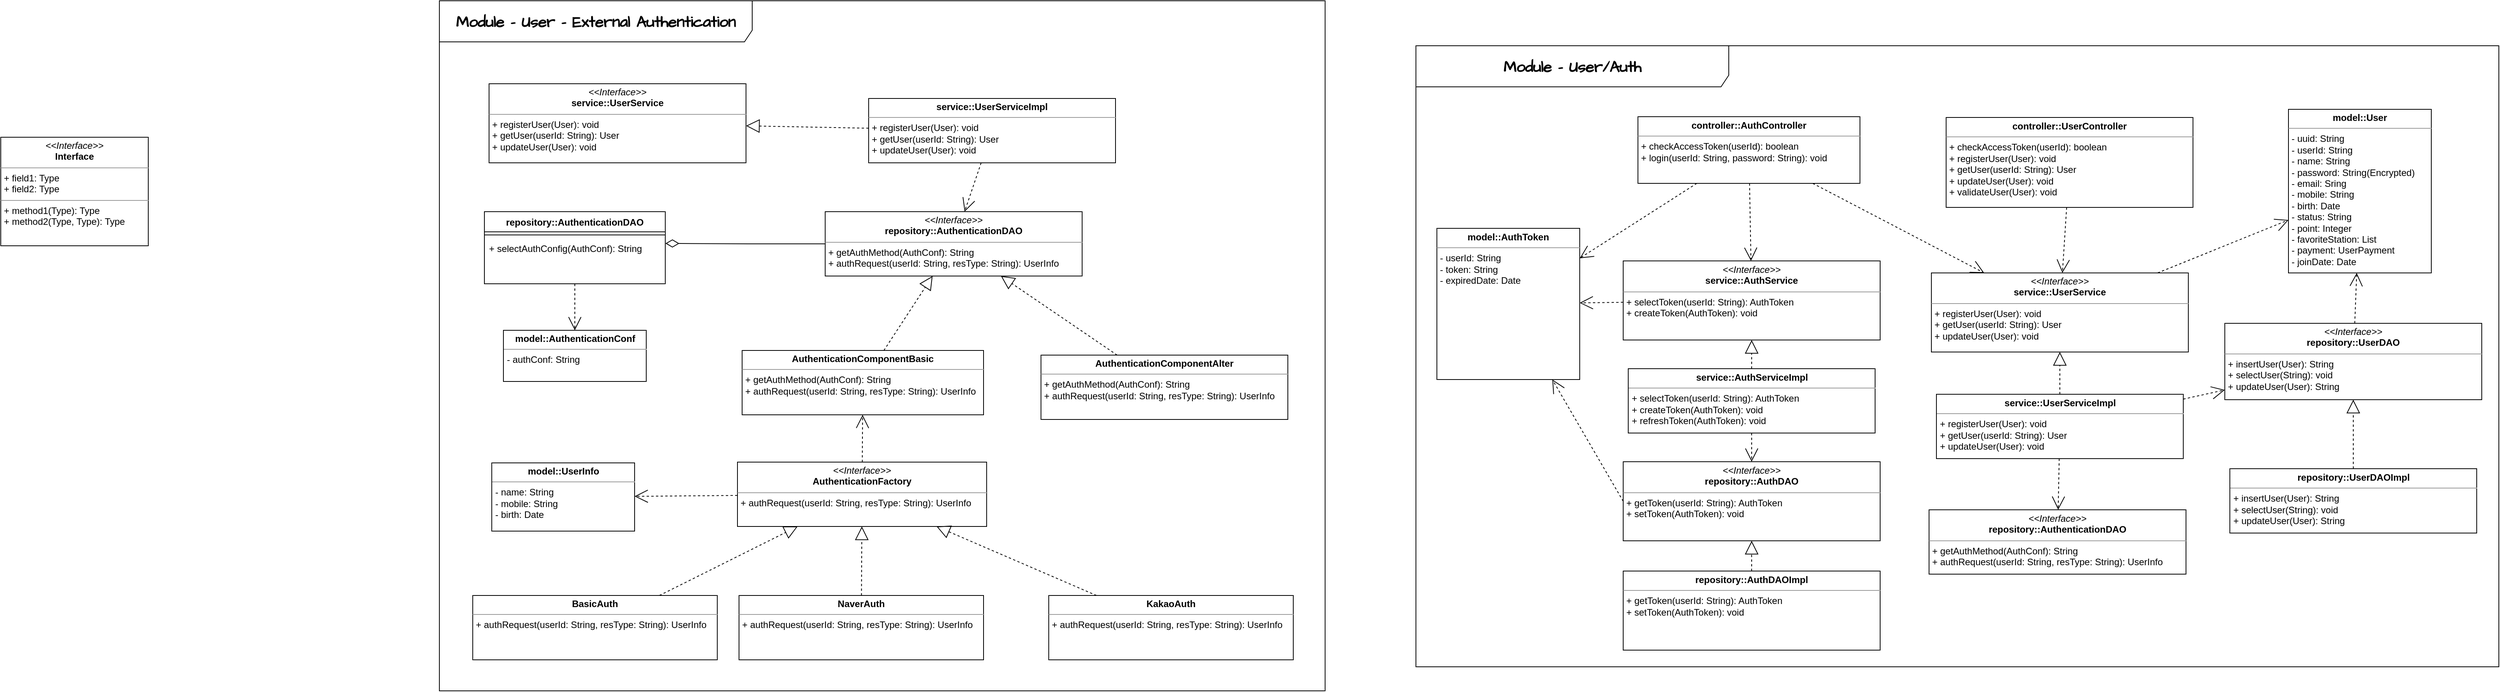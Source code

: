 <mxfile version="21.6.9" type="github">
  <diagram id="C5RBs43oDa-KdzZeNtuy" name="Page-1">
    <mxGraphModel dx="3048" dy="1253" grid="0" gridSize="10" guides="1" tooltips="1" connect="1" arrows="1" fold="1" page="0" pageScale="1" pageWidth="827" pageHeight="1169" math="0" shadow="0">
      <root>
        <mxCell id="WIyWlLk6GJQsqaUBKTNV-0" />
        <mxCell id="WIyWlLk6GJQsqaUBKTNV-1" parent="WIyWlLk6GJQsqaUBKTNV-0" />
        <mxCell id="cEWDLRG8A2N4lx9idrx_-8" style="rounded=0;hachureGap=4;orthogonalLoop=1;jettySize=auto;html=1;exitX=0.5;exitY=1;exitDx=0;exitDy=0;entryX=0.5;entryY=0;entryDx=0;entryDy=0;fontFamily=Architects Daughter;fontSource=https%3A%2F%2Ffonts.googleapis.com%2Fcss%3Ffamily%3DArchitects%2BDaughter;fontSize=16;labelBackgroundColor=none;fontColor=default;dashed=1;endArrow=open;endFill=0;endSize=15;" parent="WIyWlLk6GJQsqaUBKTNV-1" source="zkfFHV4jXpPFQw0GAbJ--6" target="cEWDLRG8A2N4lx9idrx_-15" edge="1">
          <mxGeometry relative="1" as="geometry">
            <mxPoint x="268" y="760" as="targetPoint" />
          </mxGeometry>
        </mxCell>
        <mxCell id="zkfFHV4jXpPFQw0GAbJ--6" value="repository::AuthenticationDAO" style="swimlane;fontStyle=1;align=center;verticalAlign=top;childLayout=stackLayout;horizontal=1;startSize=26;horizontalStack=0;resizeParent=1;resizeLast=0;collapsible=1;marginBottom=0;rounded=0;shadow=0;strokeWidth=1;labelBackgroundColor=none;" parent="WIyWlLk6GJQsqaUBKTNV-1" vertex="1">
          <mxGeometry x="162" y="604" width="233" height="93" as="geometry">
            <mxRectangle x="130" y="380" width="160" height="26" as="alternateBounds" />
          </mxGeometry>
        </mxCell>
        <mxCell id="zkfFHV4jXpPFQw0GAbJ--9" value="" style="line;html=1;strokeWidth=1;align=left;verticalAlign=middle;spacingTop=-1;spacingLeft=3;spacingRight=3;rotatable=0;labelPosition=right;points=[];portConstraint=eastwest;labelBackgroundColor=none;rounded=0;" parent="zkfFHV4jXpPFQw0GAbJ--6" vertex="1">
          <mxGeometry y="26" width="233" height="8" as="geometry" />
        </mxCell>
        <mxCell id="zkfFHV4jXpPFQw0GAbJ--10" value="+ selectAuthConfig(AuthConf): String" style="text;align=left;verticalAlign=top;spacingLeft=4;spacingRight=4;overflow=hidden;rotatable=0;points=[[0,0.5],[1,0.5]];portConstraint=eastwest;fontStyle=0;labelBackgroundColor=none;rounded=0;" parent="zkfFHV4jXpPFQw0GAbJ--6" vertex="1">
          <mxGeometry y="34" width="233" height="26" as="geometry" />
        </mxCell>
        <mxCell id="cEWDLRG8A2N4lx9idrx_-0" value="&lt;b&gt;Module - User - External Authentication&lt;/b&gt;" style="shape=umlFrame;whiteSpace=wrap;html=1;pointerEvents=0;hachureGap=4;fontFamily=Architects Daughter;fontSource=https%3A%2F%2Ffonts.googleapis.com%2Fcss%3Ffamily%3DArchitects%2BDaughter;fontSize=20;width=403;height=53;labelBackgroundColor=none;rounded=0;" parent="WIyWlLk6GJQsqaUBKTNV-1" vertex="1">
          <mxGeometry x="104" y="332" width="1141" height="890" as="geometry" />
        </mxCell>
        <mxCell id="cEWDLRG8A2N4lx9idrx_-12" value="&lt;p style=&quot;margin:0px;margin-top:4px;text-align:center;&quot;&gt;&lt;i&gt;&amp;lt;&amp;lt;Interface&amp;gt;&amp;gt;&lt;/i&gt;&lt;br/&gt;&lt;b&gt;Interface&lt;/b&gt;&lt;/p&gt;&lt;hr size=&quot;1&quot;/&gt;&lt;p style=&quot;margin:0px;margin-left:4px;&quot;&gt;+ field1: Type&lt;br/&gt;+ field2: Type&lt;/p&gt;&lt;hr size=&quot;1&quot;/&gt;&lt;p style=&quot;margin:0px;margin-left:4px;&quot;&gt;+ method1(Type): Type&lt;br/&gt;+ method2(Type, Type): Type&lt;/p&gt;" style="verticalAlign=top;align=left;overflow=fill;fontSize=12;fontFamily=Helvetica;html=1;whiteSpace=wrap;" parent="WIyWlLk6GJQsqaUBKTNV-1" vertex="1">
          <mxGeometry x="-461" y="508" width="190" height="140" as="geometry" />
        </mxCell>
        <mxCell id="cEWDLRG8A2N4lx9idrx_-16" style="edgeStyle=orthogonalEdgeStyle;rounded=0;orthogonalLoop=1;jettySize=auto;html=1;entryX=1.001;entryY=0.268;entryDx=0;entryDy=0;entryPerimeter=0;endArrow=diamondThin;endFill=0;endSize=15;" parent="WIyWlLk6GJQsqaUBKTNV-1" source="cEWDLRG8A2N4lx9idrx_-13" target="zkfFHV4jXpPFQw0GAbJ--10" edge="1">
          <mxGeometry relative="1" as="geometry" />
        </mxCell>
        <mxCell id="cEWDLRG8A2N4lx9idrx_-13" value="&lt;p style=&quot;margin:0px;margin-top:4px;text-align:center;&quot;&gt;&lt;i&gt;&amp;lt;&amp;lt;Interface&amp;gt;&amp;gt;&lt;/i&gt;&lt;br&gt;&lt;b style=&quot;background-color: initial;&quot;&gt;repository::AuthenticationDAO&lt;/b&gt;&lt;/p&gt;&lt;p style=&quot;margin:0px;margin-top:4px;text-align:center;&quot;&gt;&lt;/p&gt;&lt;hr size=&quot;1&quot;&gt;&lt;p style=&quot;margin:0px;margin-left:4px;&quot;&gt;+ getAuthMethod(AuthConf): String&lt;br&gt;&lt;/p&gt;&lt;p style=&quot;margin:0px;margin-left:4px;&quot;&gt;+ authRequest(userId: String, resType: String): UserInfo&lt;/p&gt;&lt;p style=&quot;margin:0px;margin-left:4px;&quot;&gt;&lt;br&gt;&lt;/p&gt;" style="verticalAlign=top;align=left;overflow=fill;fontSize=12;fontFamily=Helvetica;html=1;whiteSpace=wrap;" parent="WIyWlLk6GJQsqaUBKTNV-1" vertex="1">
          <mxGeometry x="601" y="604" width="331" height="83" as="geometry" />
        </mxCell>
        <mxCell id="cEWDLRG8A2N4lx9idrx_-15" value="&lt;p style=&quot;margin:0px;margin-top:4px;text-align:center;&quot;&gt;&lt;b style=&quot;background-color: initial;&quot;&gt;model::AuthenticationConf&lt;/b&gt;&lt;/p&gt;&lt;p style=&quot;margin:0px;margin-top:4px;text-align:center;&quot;&gt;&lt;/p&gt;&lt;hr size=&quot;1&quot;&gt;&lt;p style=&quot;margin:0px;margin-left:4px;&quot;&gt;- authConf: String&lt;/p&gt;" style="verticalAlign=top;align=left;overflow=fill;fontSize=12;fontFamily=Helvetica;html=1;whiteSpace=wrap;" parent="WIyWlLk6GJQsqaUBKTNV-1" vertex="1">
          <mxGeometry x="186.5" y="757" width="184" height="66" as="geometry" />
        </mxCell>
        <mxCell id="cEWDLRG8A2N4lx9idrx_-29" style="edgeStyle=none;shape=connector;rounded=0;hachureGap=4;orthogonalLoop=1;jettySize=auto;html=1;dashed=1;labelBackgroundColor=none;strokeColor=default;fontFamily=Architects Daughter;fontSource=https%3A%2F%2Ffonts.googleapis.com%2Fcss%3Ffamily%3DArchitects%2BDaughter;fontSize=16;fontColor=default;endArrow=block;endFill=0;endSize=15;" parent="WIyWlLk6GJQsqaUBKTNV-1" source="cEWDLRG8A2N4lx9idrx_-17" target="cEWDLRG8A2N4lx9idrx_-13" edge="1">
          <mxGeometry relative="1" as="geometry" />
        </mxCell>
        <mxCell id="cEWDLRG8A2N4lx9idrx_-17" value="&lt;p style=&quot;margin:0px;margin-top:4px;text-align:center;&quot;&gt;&lt;b style=&quot;background-color: initial;&quot;&gt;AuthenticationComponentBasic&lt;/b&gt;&lt;/p&gt;&lt;p style=&quot;margin:0px;margin-top:4px;text-align:center;&quot;&gt;&lt;/p&gt;&lt;hr size=&quot;1&quot;&gt;&lt;p style=&quot;margin:0px;margin-left:4px;&quot;&gt;+ getAuthMethod(AuthConf): String&lt;br&gt;&lt;/p&gt;&lt;p style=&quot;margin:0px;margin-left:4px;&quot;&gt;+ authRequest(userId: String, resType: String): UserInfo&lt;br&gt;&lt;/p&gt;&lt;p style=&quot;margin:0px;margin-left:4px;&quot;&gt;&lt;br&gt;&lt;/p&gt;" style="verticalAlign=top;align=left;overflow=fill;fontSize=12;fontFamily=Helvetica;html=1;whiteSpace=wrap;" parent="WIyWlLk6GJQsqaUBKTNV-1" vertex="1">
          <mxGeometry x="494" y="783" width="311" height="83" as="geometry" />
        </mxCell>
        <mxCell id="cEWDLRG8A2N4lx9idrx_-21" style="edgeStyle=none;shape=connector;rounded=0;hachureGap=4;orthogonalLoop=1;jettySize=auto;html=1;dashed=1;labelBackgroundColor=none;strokeColor=default;fontFamily=Architects Daughter;fontSource=https%3A%2F%2Ffonts.googleapis.com%2Fcss%3Ffamily%3DArchitects%2BDaughter;fontSize=16;fontColor=default;endArrow=block;endFill=0;endSize=15;" parent="WIyWlLk6GJQsqaUBKTNV-1" source="cEWDLRG8A2N4lx9idrx_-18" target="cEWDLRG8A2N4lx9idrx_-13" edge="1">
          <mxGeometry relative="1" as="geometry" />
        </mxCell>
        <mxCell id="cEWDLRG8A2N4lx9idrx_-18" value="&lt;p style=&quot;margin:0px;margin-top:4px;text-align:center;&quot;&gt;&lt;b style=&quot;background-color: initial;&quot;&gt;AuthenticationComponentAlter&lt;/b&gt;&lt;/p&gt;&lt;p style=&quot;margin:0px;margin-top:4px;text-align:center;&quot;&gt;&lt;/p&gt;&lt;hr size=&quot;1&quot;&gt;&lt;p style=&quot;margin:0px;margin-left:4px;&quot;&gt;+ getAuthMethod(AuthConf): String&lt;br&gt;&lt;/p&gt;&lt;p style=&quot;margin:0px;margin-left:4px;&quot;&gt;+ authRequest(userId: String, resType: String): UserInfo&lt;br&gt;&lt;/p&gt;&lt;p style=&quot;margin:0px;margin-left:4px;&quot;&gt;&lt;br&gt;&lt;/p&gt;" style="verticalAlign=top;align=left;overflow=fill;fontSize=12;fontFamily=Helvetica;html=1;whiteSpace=wrap;" parent="WIyWlLk6GJQsqaUBKTNV-1" vertex="1">
          <mxGeometry x="879" y="789" width="318" height="83" as="geometry" />
        </mxCell>
        <mxCell id="cEWDLRG8A2N4lx9idrx_-24" style="edgeStyle=none;shape=connector;rounded=0;hachureGap=4;orthogonalLoop=1;jettySize=auto;html=1;dashed=1;labelBackgroundColor=none;strokeColor=default;fontFamily=Architects Daughter;fontSource=https%3A%2F%2Ffonts.googleapis.com%2Fcss%3Ffamily%3DArchitects%2BDaughter;fontSize=16;fontColor=default;endArrow=open;endFill=0;endSize=15;" parent="WIyWlLk6GJQsqaUBKTNV-1" source="cEWDLRG8A2N4lx9idrx_-23" target="cEWDLRG8A2N4lx9idrx_-17" edge="1">
          <mxGeometry relative="1" as="geometry" />
        </mxCell>
        <mxCell id="cEWDLRG8A2N4lx9idrx_-39" style="edgeStyle=none;shape=connector;rounded=0;hachureGap=4;orthogonalLoop=1;jettySize=auto;html=1;dashed=1;labelBackgroundColor=none;strokeColor=default;fontFamily=Architects Daughter;fontSource=https%3A%2F%2Ffonts.googleapis.com%2Fcss%3Ffamily%3DArchitects%2BDaughter;fontSize=16;fontColor=default;endArrow=open;endFill=0;endSize=15;" parent="WIyWlLk6GJQsqaUBKTNV-1" source="cEWDLRG8A2N4lx9idrx_-23" target="cEWDLRG8A2N4lx9idrx_-38" edge="1">
          <mxGeometry relative="1" as="geometry" />
        </mxCell>
        <mxCell id="cEWDLRG8A2N4lx9idrx_-23" value="&lt;p style=&quot;margin:0px;margin-top:4px;text-align:center;&quot;&gt;&lt;i&gt;&amp;lt;&amp;lt;Interface&amp;gt;&amp;gt;&lt;/i&gt;&lt;br&gt;&lt;b style=&quot;background-color: initial;&quot;&gt;AuthenticationFactory&lt;/b&gt;&lt;/p&gt;&lt;p style=&quot;margin:0px;margin-top:4px;text-align:center;&quot;&gt;&lt;/p&gt;&lt;hr size=&quot;1&quot;&gt;&lt;p style=&quot;margin:0px;margin-left:4px;&quot;&gt;&lt;span style=&quot;background-color: initial;&quot;&gt;+ authRequest(userId: String, resType: String): UserInfo&lt;/span&gt;&lt;br&gt;&lt;/p&gt;" style="verticalAlign=top;align=left;overflow=fill;fontSize=12;fontFamily=Helvetica;html=1;whiteSpace=wrap;" parent="WIyWlLk6GJQsqaUBKTNV-1" vertex="1">
          <mxGeometry x="488" y="927" width="321" height="83" as="geometry" />
        </mxCell>
        <mxCell id="cEWDLRG8A2N4lx9idrx_-35" style="edgeStyle=none;shape=connector;rounded=0;hachureGap=4;orthogonalLoop=1;jettySize=auto;html=1;dashed=1;labelBackgroundColor=none;strokeColor=default;fontFamily=Architects Daughter;fontSource=https%3A%2F%2Ffonts.googleapis.com%2Fcss%3Ffamily%3DArchitects%2BDaughter;fontSize=16;fontColor=default;endArrow=block;endFill=0;endSize=15;" parent="WIyWlLk6GJQsqaUBKTNV-1" source="cEWDLRG8A2N4lx9idrx_-26" target="cEWDLRG8A2N4lx9idrx_-23" edge="1">
          <mxGeometry relative="1" as="geometry" />
        </mxCell>
        <mxCell id="cEWDLRG8A2N4lx9idrx_-26" value="&lt;p style=&quot;margin:0px;margin-top:4px;text-align:center;&quot;&gt;&lt;b style=&quot;background-color: initial;&quot;&gt;BasicAuth&lt;/b&gt;&lt;/p&gt;&lt;p style=&quot;margin:0px;margin-top:4px;text-align:center;&quot;&gt;&lt;/p&gt;&lt;hr size=&quot;1&quot;&gt;&lt;p style=&quot;margin:0px;margin-left:4px;&quot;&gt;+ authRequest(userId: String, resType: String): UserInfo&lt;br&gt;&lt;/p&gt;&lt;p style=&quot;margin:0px;margin-left:4px;&quot;&gt;&lt;br&gt;&lt;/p&gt;" style="verticalAlign=top;align=left;overflow=fill;fontSize=12;fontFamily=Helvetica;html=1;whiteSpace=wrap;" parent="WIyWlLk6GJQsqaUBKTNV-1" vertex="1">
          <mxGeometry x="147" y="1099" width="315" height="83" as="geometry" />
        </mxCell>
        <mxCell id="cEWDLRG8A2N4lx9idrx_-36" style="edgeStyle=none;shape=connector;rounded=0;hachureGap=4;orthogonalLoop=1;jettySize=auto;html=1;dashed=1;labelBackgroundColor=none;strokeColor=default;fontFamily=Architects Daughter;fontSource=https%3A%2F%2Ffonts.googleapis.com%2Fcss%3Ffamily%3DArchitects%2BDaughter;fontSize=16;fontColor=default;endArrow=block;endFill=0;endSize=15;" parent="WIyWlLk6GJQsqaUBKTNV-1" source="cEWDLRG8A2N4lx9idrx_-33" target="cEWDLRG8A2N4lx9idrx_-23" edge="1">
          <mxGeometry relative="1" as="geometry" />
        </mxCell>
        <mxCell id="cEWDLRG8A2N4lx9idrx_-33" value="&lt;p style=&quot;margin:0px;margin-top:4px;text-align:center;&quot;&gt;&lt;b style=&quot;background-color: initial;&quot;&gt;NaverAuth&lt;/b&gt;&lt;/p&gt;&lt;p style=&quot;margin:0px;margin-top:4px;text-align:center;&quot;&gt;&lt;/p&gt;&lt;hr size=&quot;1&quot;&gt;&lt;p style=&quot;margin:0px;margin-left:4px;&quot;&gt;+ authRequest(userId: String, resType: String): UserInfo&lt;br&gt;&lt;/p&gt;&lt;p style=&quot;margin:0px;margin-left:4px;&quot;&gt;&lt;br&gt;&lt;/p&gt;" style="verticalAlign=top;align=left;overflow=fill;fontSize=12;fontFamily=Helvetica;html=1;whiteSpace=wrap;" parent="WIyWlLk6GJQsqaUBKTNV-1" vertex="1">
          <mxGeometry x="490" y="1099" width="315" height="83" as="geometry" />
        </mxCell>
        <mxCell id="cEWDLRG8A2N4lx9idrx_-37" style="edgeStyle=none;shape=connector;rounded=0;hachureGap=4;orthogonalLoop=1;jettySize=auto;html=1;dashed=1;labelBackgroundColor=none;strokeColor=default;fontFamily=Architects Daughter;fontSource=https%3A%2F%2Ffonts.googleapis.com%2Fcss%3Ffamily%3DArchitects%2BDaughter;fontSize=16;fontColor=default;endArrow=block;endFill=0;endSize=15;" parent="WIyWlLk6GJQsqaUBKTNV-1" source="cEWDLRG8A2N4lx9idrx_-34" target="cEWDLRG8A2N4lx9idrx_-23" edge="1">
          <mxGeometry relative="1" as="geometry" />
        </mxCell>
        <mxCell id="cEWDLRG8A2N4lx9idrx_-34" value="&lt;p style=&quot;margin:0px;margin-top:4px;text-align:center;&quot;&gt;&lt;b style=&quot;background-color: initial;&quot;&gt;KakaoAuth&lt;/b&gt;&lt;/p&gt;&lt;p style=&quot;margin:0px;margin-top:4px;text-align:center;&quot;&gt;&lt;/p&gt;&lt;hr size=&quot;1&quot;&gt;&lt;p style=&quot;margin:0px;margin-left:4px;&quot;&gt;+ authRequest(userId: String, resType: String): UserInfo&lt;br&gt;&lt;/p&gt;&lt;p style=&quot;margin:0px;margin-left:4px;&quot;&gt;&lt;br&gt;&lt;/p&gt;" style="verticalAlign=top;align=left;overflow=fill;fontSize=12;fontFamily=Helvetica;html=1;whiteSpace=wrap;" parent="WIyWlLk6GJQsqaUBKTNV-1" vertex="1">
          <mxGeometry x="889" y="1099" width="315" height="83" as="geometry" />
        </mxCell>
        <mxCell id="cEWDLRG8A2N4lx9idrx_-38" value="&lt;p style=&quot;margin:0px;margin-top:4px;text-align:center;&quot;&gt;&lt;b style=&quot;background-color: initial;&quot;&gt;model::UserInfo&lt;/b&gt;&lt;/p&gt;&lt;p style=&quot;margin:0px;margin-top:4px;text-align:center;&quot;&gt;&lt;/p&gt;&lt;hr size=&quot;1&quot;&gt;&lt;p style=&quot;margin:0px;margin-left:4px;&quot;&gt;- name: String&lt;/p&gt;&lt;p style=&quot;margin:0px;margin-left:4px;&quot;&gt;- mobile: String&lt;/p&gt;&lt;p style=&quot;margin:0px;margin-left:4px;&quot;&gt;- birth: Date&lt;/p&gt;" style="verticalAlign=top;align=left;overflow=fill;fontSize=12;fontFamily=Helvetica;html=1;whiteSpace=wrap;" parent="WIyWlLk6GJQsqaUBKTNV-1" vertex="1">
          <mxGeometry x="171.5" y="928" width="184" height="88" as="geometry" />
        </mxCell>
        <mxCell id="cEWDLRG8A2N4lx9idrx_-43" style="edgeStyle=none;shape=connector;rounded=0;hachureGap=4;orthogonalLoop=1;jettySize=auto;html=1;dashed=1;labelBackgroundColor=none;strokeColor=default;fontFamily=Architects Daughter;fontSource=https%3A%2F%2Ffonts.googleapis.com%2Fcss%3Ffamily%3DArchitects%2BDaughter;fontSize=16;fontColor=default;endArrow=open;endFill=0;endSize=15;" parent="WIyWlLk6GJQsqaUBKTNV-1" source="cEWDLRG8A2N4lx9idrx_-40" target="cEWDLRG8A2N4lx9idrx_-13" edge="1">
          <mxGeometry relative="1" as="geometry" />
        </mxCell>
        <mxCell id="cEWDLRG8A2N4lx9idrx_-45" style="edgeStyle=none;shape=connector;rounded=0;hachureGap=4;orthogonalLoop=1;jettySize=auto;html=1;dashed=1;labelBackgroundColor=none;strokeColor=default;fontFamily=Architects Daughter;fontSource=https%3A%2F%2Ffonts.googleapis.com%2Fcss%3Ffamily%3DArchitects%2BDaughter;fontSize=16;fontColor=default;endArrow=block;endFill=0;endSize=15;" parent="WIyWlLk6GJQsqaUBKTNV-1" source="cEWDLRG8A2N4lx9idrx_-40" target="cEWDLRG8A2N4lx9idrx_-42" edge="1">
          <mxGeometry relative="1" as="geometry" />
        </mxCell>
        <mxCell id="cEWDLRG8A2N4lx9idrx_-40" value="&lt;p style=&quot;margin:0px;margin-top:4px;text-align:center;&quot;&gt;&lt;b style=&quot;background-color: initial;&quot;&gt;service::UserServiceImpl&lt;/b&gt;&lt;/p&gt;&lt;p style=&quot;margin:0px;margin-top:4px;text-align:center;&quot;&gt;&lt;/p&gt;&lt;hr size=&quot;1&quot;&gt;&lt;p style=&quot;margin:0px;margin-left:4px;&quot;&gt;+ registerUser(User): void&lt;/p&gt;&lt;p style=&quot;margin:0px;margin-left:4px;&quot;&gt;+ getUser(userId: String): User&lt;/p&gt;&lt;p style=&quot;margin:0px;margin-left:4px;&quot;&gt;+ updateUser(User): void&lt;/p&gt;&lt;p style=&quot;margin:0px;margin-left:4px;&quot;&gt;&lt;br&gt;&lt;/p&gt;" style="verticalAlign=top;align=left;overflow=fill;fontSize=12;fontFamily=Helvetica;html=1;whiteSpace=wrap;" parent="WIyWlLk6GJQsqaUBKTNV-1" vertex="1">
          <mxGeometry x="657" y="458" width="318" height="83" as="geometry" />
        </mxCell>
        <mxCell id="cEWDLRG8A2N4lx9idrx_-42" value="&lt;p style=&quot;margin:0px;margin-top:4px;text-align:center;&quot;&gt;&lt;i&gt;&amp;lt;&amp;lt;Interface&amp;gt;&amp;gt;&lt;/i&gt;&lt;br&gt;&lt;b style=&quot;background-color: initial;&quot;&gt;service::UserService&lt;/b&gt;&lt;/p&gt;&lt;p style=&quot;margin:0px;margin-top:4px;text-align:center;&quot;&gt;&lt;/p&gt;&lt;hr size=&quot;1&quot;&gt;&lt;p style=&quot;margin:0px;margin-left:4px;&quot;&gt;+ registerUser(User): void&lt;br&gt;&lt;/p&gt;&lt;p style=&quot;margin:0px;margin-left:4px;&quot;&gt;+ getUser(userId: String): User&lt;/p&gt;&lt;p style=&quot;margin:0px;margin-left:4px;&quot;&gt;+ updateUser(User): void&lt;/p&gt;" style="verticalAlign=top;align=left;overflow=fill;fontSize=12;fontFamily=Helvetica;html=1;whiteSpace=wrap;" parent="WIyWlLk6GJQsqaUBKTNV-1" vertex="1">
          <mxGeometry x="168" y="439" width="331" height="102" as="geometry" />
        </mxCell>
        <mxCell id="cEWDLRG8A2N4lx9idrx_-50" value="&lt;b&gt;Module - User/Auth&lt;/b&gt;" style="shape=umlFrame;whiteSpace=wrap;html=1;pointerEvents=0;hachureGap=4;fontFamily=Architects Daughter;fontSource=https%3A%2F%2Ffonts.googleapis.com%2Fcss%3Ffamily%3DArchitects%2BDaughter;fontSize=20;width=403;height=53;labelBackgroundColor=none;rounded=0;" parent="WIyWlLk6GJQsqaUBKTNV-1" vertex="1">
          <mxGeometry x="1362" y="390" width="1395" height="801" as="geometry" />
        </mxCell>
        <mxCell id="cEWDLRG8A2N4lx9idrx_-52" value="&lt;p style=&quot;margin:0px;margin-top:4px;text-align:center;&quot;&gt;&lt;i&gt;&amp;lt;&amp;lt;Interface&amp;gt;&amp;gt;&lt;/i&gt;&lt;br&gt;&lt;b style=&quot;background-color: initial;&quot;&gt;repository::AuthenticationDAO&lt;/b&gt;&lt;/p&gt;&lt;p style=&quot;margin:0px;margin-top:4px;text-align:center;&quot;&gt;&lt;/p&gt;&lt;hr size=&quot;1&quot;&gt;&lt;p style=&quot;margin:0px;margin-left:4px;&quot;&gt;+ getAuthMethod(AuthConf): String&lt;br&gt;&lt;/p&gt;&lt;p style=&quot;margin:0px;margin-left:4px;&quot;&gt;+ authRequest(userId: String, resType: String): UserInfo&lt;/p&gt;&lt;p style=&quot;margin:0px;margin-left:4px;&quot;&gt;&lt;br&gt;&lt;/p&gt;" style="verticalAlign=top;align=left;overflow=fill;fontSize=12;fontFamily=Helvetica;html=1;whiteSpace=wrap;" parent="WIyWlLk6GJQsqaUBKTNV-1" vertex="1">
          <mxGeometry x="2023" y="988.5" width="331" height="83" as="geometry" />
        </mxCell>
        <mxCell id="cEWDLRG8A2N4lx9idrx_-68" style="edgeStyle=none;shape=connector;rounded=0;hachureGap=4;orthogonalLoop=1;jettySize=auto;html=1;dashed=1;labelBackgroundColor=none;strokeColor=default;fontFamily=Architects Daughter;fontSource=https%3A%2F%2Ffonts.googleapis.com%2Fcss%3Ffamily%3DArchitects%2BDaughter;fontSize=16;fontColor=default;endArrow=open;endFill=0;endSize=15;" parent="WIyWlLk6GJQsqaUBKTNV-1" source="cEWDLRG8A2N4lx9idrx_-70" target="cEWDLRG8A2N4lx9idrx_-52" edge="1">
          <mxGeometry relative="1" as="geometry" />
        </mxCell>
        <mxCell id="cEWDLRG8A2N4lx9idrx_-69" style="edgeStyle=none;shape=connector;rounded=0;hachureGap=4;orthogonalLoop=1;jettySize=auto;html=1;dashed=1;labelBackgroundColor=none;strokeColor=default;fontFamily=Architects Daughter;fontSource=https%3A%2F%2Ffonts.googleapis.com%2Fcss%3Ffamily%3DArchitects%2BDaughter;fontSize=16;fontColor=default;endArrow=block;endFill=0;endSize=15;" parent="WIyWlLk6GJQsqaUBKTNV-1" source="cEWDLRG8A2N4lx9idrx_-70" target="cEWDLRG8A2N4lx9idrx_-71" edge="1">
          <mxGeometry relative="1" as="geometry" />
        </mxCell>
        <mxCell id="cEWDLRG8A2N4lx9idrx_-79" style="edgeStyle=none;shape=connector;rounded=0;hachureGap=4;orthogonalLoop=1;jettySize=auto;html=1;dashed=1;labelBackgroundColor=none;strokeColor=default;fontFamily=Architects Daughter;fontSource=https%3A%2F%2Ffonts.googleapis.com%2Fcss%3Ffamily%3DArchitects%2BDaughter;fontSize=16;fontColor=default;endArrow=open;endFill=0;endSize=15;" parent="WIyWlLk6GJQsqaUBKTNV-1" source="cEWDLRG8A2N4lx9idrx_-70" target="cEWDLRG8A2N4lx9idrx_-73" edge="1">
          <mxGeometry relative="1" as="geometry" />
        </mxCell>
        <mxCell id="cEWDLRG8A2N4lx9idrx_-70" value="&lt;p style=&quot;margin:0px;margin-top:4px;text-align:center;&quot;&gt;&lt;b style=&quot;background-color: initial;&quot;&gt;service::UserServiceImpl&lt;/b&gt;&lt;/p&gt;&lt;p style=&quot;margin:0px;margin-top:4px;text-align:center;&quot;&gt;&lt;/p&gt;&lt;hr size=&quot;1&quot;&gt;&lt;p style=&quot;margin:0px;margin-left:4px;&quot;&gt;+ registerUser(User): void&lt;/p&gt;&lt;p style=&quot;margin:0px;margin-left:4px;&quot;&gt;+ getUser(userId: String): User&lt;/p&gt;&lt;p style=&quot;margin:0px;margin-left:4px;&quot;&gt;+ updateUser(User): void&lt;/p&gt;&lt;p style=&quot;margin:0px;margin-left:4px;&quot;&gt;&lt;br&gt;&lt;/p&gt;" style="verticalAlign=top;align=left;overflow=fill;fontSize=12;fontFamily=Helvetica;html=1;whiteSpace=wrap;" parent="WIyWlLk6GJQsqaUBKTNV-1" vertex="1">
          <mxGeometry x="2032.5" y="839.5" width="318" height="83" as="geometry" />
        </mxCell>
        <mxCell id="cEWDLRG8A2N4lx9idrx_-80" style="edgeStyle=none;shape=connector;rounded=0;hachureGap=4;orthogonalLoop=1;jettySize=auto;html=1;dashed=1;labelBackgroundColor=none;strokeColor=default;fontFamily=Architects Daughter;fontSource=https%3A%2F%2Ffonts.googleapis.com%2Fcss%3Ffamily%3DArchitects%2BDaughter;fontSize=16;fontColor=default;endArrow=open;endFill=0;endSize=15;" parent="WIyWlLk6GJQsqaUBKTNV-1" source="cEWDLRG8A2N4lx9idrx_-71" target="cEWDLRG8A2N4lx9idrx_-77" edge="1">
          <mxGeometry relative="1" as="geometry" />
        </mxCell>
        <mxCell id="cEWDLRG8A2N4lx9idrx_-71" value="&lt;p style=&quot;margin:0px;margin-top:4px;text-align:center;&quot;&gt;&lt;i&gt;&amp;lt;&amp;lt;Interface&amp;gt;&amp;gt;&lt;/i&gt;&lt;br&gt;&lt;b style=&quot;background-color: initial;&quot;&gt;service::UserService&lt;/b&gt;&lt;/p&gt;&lt;p style=&quot;margin:0px;margin-top:4px;text-align:center;&quot;&gt;&lt;/p&gt;&lt;hr size=&quot;1&quot;&gt;&lt;p style=&quot;margin:0px;margin-left:4px;&quot;&gt;+ registerUser(User): void&lt;br&gt;&lt;/p&gt;&lt;p style=&quot;margin:0px;margin-left:4px;&quot;&gt;+ getUser(userId: String): User&lt;/p&gt;&lt;p style=&quot;margin:0px;margin-left:4px;&quot;&gt;+ updateUser(User): void&lt;/p&gt;" style="verticalAlign=top;align=left;overflow=fill;fontSize=12;fontFamily=Helvetica;html=1;whiteSpace=wrap;" parent="WIyWlLk6GJQsqaUBKTNV-1" vertex="1">
          <mxGeometry x="2026" y="683" width="331" height="102" as="geometry" />
        </mxCell>
        <mxCell id="cEWDLRG8A2N4lx9idrx_-82" style="edgeStyle=none;shape=connector;rounded=0;hachureGap=4;orthogonalLoop=1;jettySize=auto;html=1;dashed=1;labelBackgroundColor=none;strokeColor=default;fontFamily=Architects Daughter;fontSource=https%3A%2F%2Ffonts.googleapis.com%2Fcss%3Ffamily%3DArchitects%2BDaughter;fontSize=16;fontColor=default;endArrow=block;endFill=0;endSize=15;" parent="WIyWlLk6GJQsqaUBKTNV-1" source="cEWDLRG8A2N4lx9idrx_-72" target="cEWDLRG8A2N4lx9idrx_-73" edge="1">
          <mxGeometry relative="1" as="geometry" />
        </mxCell>
        <mxCell id="cEWDLRG8A2N4lx9idrx_-72" value="&lt;p style=&quot;margin:0px;margin-top:4px;text-align:center;&quot;&gt;&lt;b style=&quot;background-color: initial;&quot;&gt;repository::UserDAOImpl&lt;/b&gt;&lt;/p&gt;&lt;p style=&quot;margin:0px;margin-top:4px;text-align:center;&quot;&gt;&lt;/p&gt;&lt;hr size=&quot;1&quot;&gt;&lt;p style=&quot;border-color: var(--border-color); margin: 0px 0px 0px 4px;&quot;&gt;+ insertUser(User): String&lt;/p&gt;&lt;p style=&quot;border-color: var(--border-color); margin: 0px 0px 0px 4px;&quot;&gt;+ selectUser(String): void&lt;/p&gt;&lt;p style=&quot;margin:0px;margin-left:4px;&quot;&gt;+ updateUser(User): String&lt;/p&gt;&lt;p style=&quot;margin:0px;margin-left:4px;&quot;&gt;&lt;br&gt;&lt;/p&gt;" style="verticalAlign=top;align=left;overflow=fill;fontSize=12;fontFamily=Helvetica;html=1;whiteSpace=wrap;" parent="WIyWlLk6GJQsqaUBKTNV-1" vertex="1">
          <mxGeometry x="2410.5" y="935.5" width="318" height="83" as="geometry" />
        </mxCell>
        <mxCell id="cEWDLRG8A2N4lx9idrx_-81" style="edgeStyle=none;shape=connector;rounded=0;hachureGap=4;orthogonalLoop=1;jettySize=auto;html=1;dashed=1;labelBackgroundColor=none;strokeColor=default;fontFamily=Architects Daughter;fontSource=https%3A%2F%2Ffonts.googleapis.com%2Fcss%3Ffamily%3DArchitects%2BDaughter;fontSize=16;fontColor=default;endArrow=open;endFill=0;endSize=15;" parent="WIyWlLk6GJQsqaUBKTNV-1" source="cEWDLRG8A2N4lx9idrx_-73" target="cEWDLRG8A2N4lx9idrx_-77" edge="1">
          <mxGeometry relative="1" as="geometry" />
        </mxCell>
        <mxCell id="cEWDLRG8A2N4lx9idrx_-73" value="&lt;p style=&quot;margin:0px;margin-top:4px;text-align:center;&quot;&gt;&lt;i&gt;&amp;lt;&amp;lt;Interface&amp;gt;&amp;gt;&lt;/i&gt;&lt;br&gt;&lt;b style=&quot;background-color: initial;&quot;&gt;repository::UserDAO&lt;/b&gt;&lt;/p&gt;&lt;p style=&quot;margin:0px;margin-top:4px;text-align:center;&quot;&gt;&lt;/p&gt;&lt;hr size=&quot;1&quot;&gt;&lt;p style=&quot;margin:0px;margin-left:4px;&quot;&gt;+ insertUser(User): String&lt;/p&gt;&lt;p style=&quot;margin:0px;margin-left:4px;&quot;&gt;+ selectUser(String): void&lt;/p&gt;&lt;p style=&quot;margin:0px;margin-left:4px;&quot;&gt;+ updateUser(User): String&lt;/p&gt;&lt;p style=&quot;margin:0px;margin-left:4px;&quot;&gt;&lt;br&gt;&lt;/p&gt;" style="verticalAlign=top;align=left;overflow=fill;fontSize=12;fontFamily=Helvetica;html=1;whiteSpace=wrap;" parent="WIyWlLk6GJQsqaUBKTNV-1" vertex="1">
          <mxGeometry x="2404" y="748" width="331" height="98.5" as="geometry" />
        </mxCell>
        <mxCell id="cEWDLRG8A2N4lx9idrx_-75" style="edgeStyle=none;shape=connector;rounded=0;hachureGap=4;orthogonalLoop=1;jettySize=auto;html=1;dashed=1;labelBackgroundColor=none;strokeColor=default;fontFamily=Architects Daughter;fontSource=https%3A%2F%2Ffonts.googleapis.com%2Fcss%3Ffamily%3DArchitects%2BDaughter;fontSize=16;fontColor=default;endArrow=open;endFill=0;endSize=15;" parent="WIyWlLk6GJQsqaUBKTNV-1" source="cEWDLRG8A2N4lx9idrx_-74" target="cEWDLRG8A2N4lx9idrx_-71" edge="1">
          <mxGeometry relative="1" as="geometry" />
        </mxCell>
        <mxCell id="cEWDLRG8A2N4lx9idrx_-74" value="&lt;p style=&quot;margin:0px;margin-top:4px;text-align:center;&quot;&gt;&lt;b style=&quot;background-color: initial;&quot;&gt;controller::UserController&lt;/b&gt;&lt;/p&gt;&lt;p style=&quot;margin:0px;margin-top:4px;text-align:center;&quot;&gt;&lt;/p&gt;&lt;hr size=&quot;1&quot;&gt;&lt;p style=&quot;margin:0px;margin-left:4px;&quot;&gt;+ checkAccessToken(userId): boolean&lt;/p&gt;&lt;p style=&quot;margin:0px;margin-left:4px;&quot;&gt;+ registerUser(User): void&lt;/p&gt;&lt;p style=&quot;margin:0px;margin-left:4px;&quot;&gt;+ getUser(userId: String): User&lt;/p&gt;&lt;p style=&quot;margin:0px;margin-left:4px;&quot;&gt;+ updateUser(User): void&lt;/p&gt;&lt;p style=&quot;margin:0px;margin-left:4px;&quot;&gt;+ validateUser(User): void&lt;/p&gt;&lt;p style=&quot;margin:0px;margin-left:4px;&quot;&gt;&lt;br&gt;&lt;/p&gt;" style="verticalAlign=top;align=left;overflow=fill;fontSize=12;fontFamily=Helvetica;html=1;whiteSpace=wrap;" parent="WIyWlLk6GJQsqaUBKTNV-1" vertex="1">
          <mxGeometry x="2045" y="482.5" width="318" height="116" as="geometry" />
        </mxCell>
        <mxCell id="cEWDLRG8A2N4lx9idrx_-77" value="&lt;p style=&quot;margin:0px;margin-top:4px;text-align:center;&quot;&gt;&lt;b style=&quot;background-color: initial;&quot;&gt;model::User&lt;/b&gt;&lt;/p&gt;&lt;p style=&quot;margin:0px;margin-top:4px;text-align:center;&quot;&gt;&lt;/p&gt;&lt;hr size=&quot;1&quot;&gt;&lt;p style=&quot;margin:0px;margin-left:4px;&quot;&gt;- uuid: String&lt;/p&gt;&lt;p style=&quot;margin:0px;margin-left:4px;&quot;&gt;- userId: String&lt;/p&gt;&lt;p style=&quot;margin:0px;margin-left:4px;&quot;&gt;- name: String&lt;/p&gt;&lt;p style=&quot;margin:0px;margin-left:4px;&quot;&gt;- password: String(Encrypted)&lt;/p&gt;&lt;p style=&quot;margin:0px;margin-left:4px;&quot;&gt;- email: Sring&lt;/p&gt;&lt;p style=&quot;margin:0px;margin-left:4px;&quot;&gt;- mobile: String&lt;/p&gt;&lt;p style=&quot;margin:0px;margin-left:4px;&quot;&gt;- birth: Date&lt;/p&gt;&lt;p style=&quot;margin:0px;margin-left:4px;&quot;&gt;- status: String&lt;/p&gt;&lt;p style=&quot;margin:0px;margin-left:4px;&quot;&gt;- point: Integer&lt;/p&gt;&lt;p style=&quot;margin:0px;margin-left:4px;&quot;&gt;- favoriteStation: List&lt;/p&gt;&lt;p style=&quot;margin:0px;margin-left:4px;&quot;&gt;- payment: UserPayment&lt;/p&gt;&lt;p style=&quot;margin:0px;margin-left:4px;&quot;&gt;- joinDate: Date&lt;/p&gt;" style="verticalAlign=top;align=left;overflow=fill;fontSize=12;fontFamily=Helvetica;html=1;whiteSpace=wrap;" parent="WIyWlLk6GJQsqaUBKTNV-1" vertex="1">
          <mxGeometry x="2486" y="472" width="184" height="211" as="geometry" />
        </mxCell>
        <mxCell id="cEWDLRG8A2N4lx9idrx_-97" style="edgeStyle=none;shape=connector;rounded=0;hachureGap=4;orthogonalLoop=1;jettySize=auto;html=1;dashed=1;labelBackgroundColor=none;strokeColor=default;fontFamily=Architects Daughter;fontSource=https%3A%2F%2Ffonts.googleapis.com%2Fcss%3Ffamily%3DArchitects%2BDaughter;fontSize=16;fontColor=default;endArrow=open;endFill=0;endSize=15;" parent="WIyWlLk6GJQsqaUBKTNV-1" source="cEWDLRG8A2N4lx9idrx_-83" target="cEWDLRG8A2N4lx9idrx_-90" edge="1">
          <mxGeometry relative="1" as="geometry" />
        </mxCell>
        <mxCell id="cEWDLRG8A2N4lx9idrx_-83" value="&lt;p style=&quot;margin:0px;margin-top:4px;text-align:center;&quot;&gt;&lt;i&gt;&amp;lt;&amp;lt;Interface&amp;gt;&amp;gt;&lt;/i&gt;&lt;br&gt;&lt;b style=&quot;background-color: initial;&quot;&gt;service::AuthService&lt;/b&gt;&lt;/p&gt;&lt;p style=&quot;margin:0px;margin-top:4px;text-align:center;&quot;&gt;&lt;/p&gt;&lt;hr size=&quot;1&quot;&gt;&lt;p style=&quot;margin:0px;margin-left:4px;&quot;&gt;+ selectToken(userId: String): AuthToken&lt;/p&gt;&lt;p style=&quot;margin:0px;margin-left:4px;&quot;&gt;+ createToken(AuthToken): void&lt;/p&gt;" style="verticalAlign=top;align=left;overflow=fill;fontSize=12;fontFamily=Helvetica;html=1;whiteSpace=wrap;" parent="WIyWlLk6GJQsqaUBKTNV-1" vertex="1">
          <mxGeometry x="1629" y="667.5" width="331" height="102" as="geometry" />
        </mxCell>
        <mxCell id="cEWDLRG8A2N4lx9idrx_-99" style="edgeStyle=none;shape=connector;rounded=0;hachureGap=4;orthogonalLoop=1;jettySize=auto;html=1;dashed=1;labelBackgroundColor=none;strokeColor=default;fontFamily=Architects Daughter;fontSource=https%3A%2F%2Ffonts.googleapis.com%2Fcss%3Ffamily%3DArchitects%2BDaughter;fontSize=16;fontColor=default;endArrow=open;endFill=0;endSize=15;exitX=0;exitY=0.5;exitDx=0;exitDy=0;" parent="WIyWlLk6GJQsqaUBKTNV-1" source="cEWDLRG8A2N4lx9idrx_-84" target="cEWDLRG8A2N4lx9idrx_-90" edge="1">
          <mxGeometry relative="1" as="geometry" />
        </mxCell>
        <mxCell id="cEWDLRG8A2N4lx9idrx_-84" value="&lt;p style=&quot;margin:0px;margin-top:4px;text-align:center;&quot;&gt;&lt;i&gt;&amp;lt;&amp;lt;Interface&amp;gt;&amp;gt;&lt;/i&gt;&lt;br&gt;&lt;b style=&quot;background-color: initial;&quot;&gt;repository::AuthDAO&lt;/b&gt;&lt;/p&gt;&lt;p style=&quot;margin:0px;margin-top:4px;text-align:center;&quot;&gt;&lt;/p&gt;&lt;hr size=&quot;1&quot;&gt;&lt;p style=&quot;margin:0px;margin-left:4px;&quot;&gt;+ getToken(userId: String): AuthToken&lt;/p&gt;&lt;p style=&quot;margin:0px;margin-left:4px;&quot;&gt;+ setToken(AuthToken): void&lt;/p&gt;" style="verticalAlign=top;align=left;overflow=fill;fontSize=12;fontFamily=Helvetica;html=1;whiteSpace=wrap;" parent="WIyWlLk6GJQsqaUBKTNV-1" vertex="1">
          <mxGeometry x="1629" y="926.5" width="331" height="102" as="geometry" />
        </mxCell>
        <mxCell id="cEWDLRG8A2N4lx9idrx_-96" style="edgeStyle=none;shape=connector;rounded=0;hachureGap=4;orthogonalLoop=1;jettySize=auto;html=1;dashed=1;labelBackgroundColor=none;strokeColor=default;fontFamily=Architects Daughter;fontSource=https%3A%2F%2Ffonts.googleapis.com%2Fcss%3Ffamily%3DArchitects%2BDaughter;fontSize=16;fontColor=default;endArrow=open;endFill=0;endSize=15;" parent="WIyWlLk6GJQsqaUBKTNV-1" source="cEWDLRG8A2N4lx9idrx_-86" target="cEWDLRG8A2N4lx9idrx_-90" edge="1">
          <mxGeometry relative="1" as="geometry" />
        </mxCell>
        <mxCell id="cEWDLRG8A2N4lx9idrx_-100" style="edgeStyle=none;shape=connector;rounded=0;hachureGap=4;orthogonalLoop=1;jettySize=auto;html=1;dashed=1;labelBackgroundColor=none;strokeColor=default;fontFamily=Architects Daughter;fontSource=https%3A%2F%2Ffonts.googleapis.com%2Fcss%3Ffamily%3DArchitects%2BDaughter;fontSize=16;fontColor=default;endArrow=open;endFill=0;endSize=15;" parent="WIyWlLk6GJQsqaUBKTNV-1" source="cEWDLRG8A2N4lx9idrx_-86" target="cEWDLRG8A2N4lx9idrx_-71" edge="1">
          <mxGeometry relative="1" as="geometry" />
        </mxCell>
        <mxCell id="cEWDLRG8A2N4lx9idrx_-86" value="&lt;p style=&quot;margin:0px;margin-top:4px;text-align:center;&quot;&gt;&lt;b style=&quot;background-color: initial;&quot;&gt;controller::AuthController&lt;/b&gt;&lt;/p&gt;&lt;p style=&quot;margin:0px;margin-top:4px;text-align:center;&quot;&gt;&lt;/p&gt;&lt;hr size=&quot;1&quot;&gt;&lt;p style=&quot;margin:0px;margin-left:4px;&quot;&gt;+ checkAccessToken(userId): boolean&lt;/p&gt;&lt;p style=&quot;margin:0px;margin-left:4px;&quot;&gt;+ login(userId: String, password: String): void&lt;/p&gt;" style="verticalAlign=top;align=left;overflow=fill;fontSize=12;fontFamily=Helvetica;html=1;whiteSpace=wrap;" parent="WIyWlLk6GJQsqaUBKTNV-1" vertex="1">
          <mxGeometry x="1648" y="481.5" width="286" height="86" as="geometry" />
        </mxCell>
        <mxCell id="cEWDLRG8A2N4lx9idrx_-93" style="edgeStyle=none;shape=connector;rounded=0;hachureGap=4;orthogonalLoop=1;jettySize=auto;html=1;dashed=1;labelBackgroundColor=none;strokeColor=default;fontFamily=Architects Daughter;fontSource=https%3A%2F%2Ffonts.googleapis.com%2Fcss%3Ffamily%3DArchitects%2BDaughter;fontSize=16;fontColor=default;endArrow=open;endFill=0;endSize=15;" parent="WIyWlLk6GJQsqaUBKTNV-1" source="cEWDLRG8A2N4lx9idrx_-87" target="cEWDLRG8A2N4lx9idrx_-84" edge="1">
          <mxGeometry relative="1" as="geometry" />
        </mxCell>
        <mxCell id="cEWDLRG8A2N4lx9idrx_-94" style="edgeStyle=none;shape=connector;rounded=0;hachureGap=4;orthogonalLoop=1;jettySize=auto;html=1;dashed=1;labelBackgroundColor=none;strokeColor=default;fontFamily=Architects Daughter;fontSource=https%3A%2F%2Ffonts.googleapis.com%2Fcss%3Ffamily%3DArchitects%2BDaughter;fontSize=16;fontColor=default;endArrow=block;endFill=0;endSize=15;" parent="WIyWlLk6GJQsqaUBKTNV-1" source="cEWDLRG8A2N4lx9idrx_-87" target="cEWDLRG8A2N4lx9idrx_-83" edge="1">
          <mxGeometry relative="1" as="geometry" />
        </mxCell>
        <mxCell id="cEWDLRG8A2N4lx9idrx_-87" value="&lt;p style=&quot;margin:0px;margin-top:4px;text-align:center;&quot;&gt;&lt;b style=&quot;background-color: initial;&quot;&gt;service::AuthServiceImpl&lt;/b&gt;&lt;/p&gt;&lt;p style=&quot;margin:0px;margin-top:4px;text-align:center;&quot;&gt;&lt;/p&gt;&lt;hr size=&quot;1&quot;&gt;&lt;p style=&quot;border-color: var(--border-color); margin: 0px 0px 0px 4px;&quot;&gt;+ selectToken(userId: String): AuthToken&lt;/p&gt;&lt;p style=&quot;border-color: var(--border-color); margin: 0px 0px 0px 4px;&quot;&gt;&lt;span style=&quot;background-color: initial;&quot;&gt;+ createToken(AuthToken): void&lt;/span&gt;&lt;br&gt;&lt;/p&gt;&lt;p style=&quot;border-color: var(--border-color); margin: 0px 0px 0px 4px;&quot;&gt;&lt;span style=&quot;background-color: initial;&quot;&gt;+ refreshToken(AuthToken): void&lt;/span&gt;&lt;/p&gt;&lt;p style=&quot;margin:0px;margin-left:4px;&quot;&gt;&lt;br&gt;&lt;/p&gt;" style="verticalAlign=top;align=left;overflow=fill;fontSize=12;fontFamily=Helvetica;html=1;whiteSpace=wrap;" parent="WIyWlLk6GJQsqaUBKTNV-1" vertex="1">
          <mxGeometry x="1635.5" y="806.5" width="318" height="83" as="geometry" />
        </mxCell>
        <mxCell id="cEWDLRG8A2N4lx9idrx_-90" value="&lt;p style=&quot;margin:0px;margin-top:4px;text-align:center;&quot;&gt;&lt;b style=&quot;background-color: initial;&quot;&gt;model::AuthToken&lt;/b&gt;&lt;/p&gt;&lt;p style=&quot;margin:0px;margin-top:4px;text-align:center;&quot;&gt;&lt;/p&gt;&lt;hr size=&quot;1&quot;&gt;&lt;p style=&quot;margin:0px;margin-left:4px;&quot;&gt;- userId: String&lt;/p&gt;&lt;p style=&quot;margin:0px;margin-left:4px;&quot;&gt;- token: String&lt;/p&gt;&lt;p style=&quot;margin:0px;margin-left:4px;&quot;&gt;- expiredDate: Date&lt;/p&gt;" style="verticalAlign=top;align=left;overflow=fill;fontSize=12;fontFamily=Helvetica;html=1;whiteSpace=wrap;" parent="WIyWlLk6GJQsqaUBKTNV-1" vertex="1">
          <mxGeometry x="1389" y="625.5" width="184" height="195" as="geometry" />
        </mxCell>
        <mxCell id="cEWDLRG8A2N4lx9idrx_-92" style="edgeStyle=none;shape=connector;rounded=0;hachureGap=4;orthogonalLoop=1;jettySize=auto;html=1;dashed=1;labelBackgroundColor=none;strokeColor=default;fontFamily=Architects Daughter;fontSource=https%3A%2F%2Ffonts.googleapis.com%2Fcss%3Ffamily%3DArchitects%2BDaughter;fontSize=16;fontColor=default;endArrow=block;endFill=0;endSize=15;" parent="WIyWlLk6GJQsqaUBKTNV-1" source="cEWDLRG8A2N4lx9idrx_-91" target="cEWDLRG8A2N4lx9idrx_-84" edge="1">
          <mxGeometry relative="1" as="geometry" />
        </mxCell>
        <mxCell id="cEWDLRG8A2N4lx9idrx_-91" value="&lt;p style=&quot;margin:0px;margin-top:4px;text-align:center;&quot;&gt;&lt;b style=&quot;background-color: initial;&quot;&gt;repository::AuthDAOImpl&lt;/b&gt;&lt;/p&gt;&lt;p style=&quot;margin:0px;margin-top:4px;text-align:center;&quot;&gt;&lt;/p&gt;&lt;hr size=&quot;1&quot;&gt;&lt;p style=&quot;margin:0px;margin-left:4px;&quot;&gt;+ getToken(userId: String): AuthToken&lt;/p&gt;&lt;p style=&quot;margin:0px;margin-left:4px;&quot;&gt;+ setToken(AuthToken): void&lt;/p&gt;" style="verticalAlign=top;align=left;overflow=fill;fontSize=12;fontFamily=Helvetica;html=1;whiteSpace=wrap;" parent="WIyWlLk6GJQsqaUBKTNV-1" vertex="1">
          <mxGeometry x="1629" y="1067.5" width="331" height="102" as="geometry" />
        </mxCell>
        <mxCell id="GPvf2fdD1FS0ad2nvD5k-1" style="edgeStyle=none;shape=connector;rounded=0;hachureGap=4;orthogonalLoop=1;jettySize=auto;html=1;dashed=1;labelBackgroundColor=none;strokeColor=default;fontFamily=Architects Daughter;fontSource=https%3A%2F%2Ffonts.googleapis.com%2Fcss%3Ffamily%3DArchitects%2BDaughter;fontSize=16;fontColor=default;endArrow=open;endFill=0;endSize=15;" edge="1" parent="WIyWlLk6GJQsqaUBKTNV-1" source="cEWDLRG8A2N4lx9idrx_-86" target="cEWDLRG8A2N4lx9idrx_-83">
          <mxGeometry relative="1" as="geometry">
            <mxPoint x="1883" y="577.5" as="sourcePoint" />
            <mxPoint x="2104" y="693.5" as="targetPoint" />
          </mxGeometry>
        </mxCell>
      </root>
    </mxGraphModel>
  </diagram>
</mxfile>
